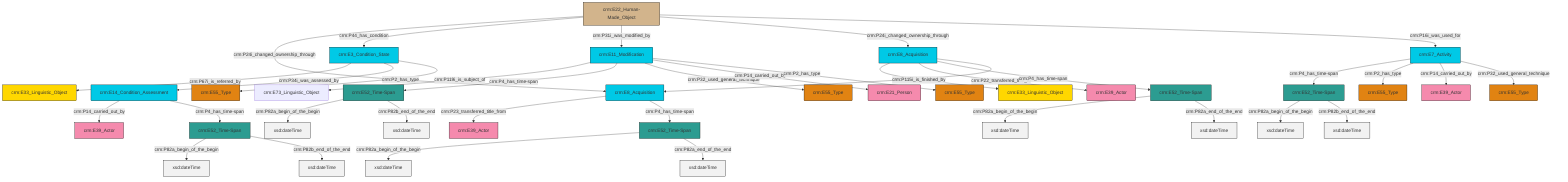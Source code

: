 graph TD
classDef Literal fill:#f2f2f2,stroke:#000000;
classDef CRM_Entity fill:#FFFFFF,stroke:#000000;
classDef Temporal_Entity fill:#00C9E6, stroke:#000000;
classDef Type fill:#E18312, stroke:#000000;
classDef Time-Span fill:#2C9C91, stroke:#000000;
classDef Appellation fill:#FFEB7F, stroke:#000000;
classDef Place fill:#008836, stroke:#000000;
classDef Persistent_Item fill:#B266B2, stroke:#000000;
classDef Conceptual_Object fill:#FFD700, stroke:#000000;
classDef Physical_Thing fill:#D2B48C, stroke:#000000;
classDef Actor fill:#f58aad, stroke:#000000;
classDef PC_Classes fill:#4ce600, stroke:#000000;
classDef Multi fill:#cccccc,stroke:#000000;

0["crm:E11_Modification"]:::Temporal_Entity -->|crm:P119i_is_subject_of| 1["crm:E73_Linguistic_Object"]:::Default
2["crm:E8_Acquisition"]:::Temporal_Entity -->|crm:P129i_is_subject_of| 3["crm:E33_Linguistic_Object"]:::Conceptual_Object
0["crm:E11_Modification"]:::Temporal_Entity -->|crm:P4_has_time-span| 4["crm:E52_Time-Span"]:::Time-Span
5["crm:E3_Condition_State"]:::Temporal_Entity -->|crm:P67i_is_referred_by| 6["crm:E33_Linguistic_Object"]:::Conceptual_Object
7["crm:E14_Condition_Assessment"]:::Temporal_Entity -->|crm:P14_carried_out_by| 8["crm:E39_Actor"]:::Actor
9["crm:E52_Time-Span"]:::Time-Span -->|crm:P82a_begin_of_the_begin| 10[xsd:dateTime]:::Literal
12["crm:E22_Human-Made_Object"]:::Physical_Thing -->|crm:P24i_changed_ownership_through| 13["crm:E8_Acquisition"]:::Temporal_Entity
17["crm:E7_Activity"]:::Temporal_Entity -->|crm:P4_has_time-span| 18["crm:E52_Time-Span"]:::Time-Span
0["crm:E11_Modification"]:::Temporal_Entity -->|crm:P32_used_general_technique| 23["crm:E55_Type"]:::Type
24["crm:E52_Time-Span"]:::Time-Span -->|crm:P82a_begin_of_the_begin| 25[xsd:dateTime]:::Literal
21["crm:E52_Time-Span"]:::Time-Span -->|crm:P82a_begin_of_the_begin| 27[xsd:dateTime]:::Literal
5["crm:E3_Condition_State"]:::Temporal_Entity -->|crm:P34i_was_assessed_by| 7["crm:E14_Condition_Assessment"]:::Temporal_Entity
9["crm:E52_Time-Span"]:::Time-Span -->|crm:P82b_end_of_the_end| 28[xsd:dateTime]:::Literal
18["crm:E52_Time-Span"]:::Time-Span -->|crm:P82a_begin_of_the_begin| 30[xsd:dateTime]:::Literal
4["crm:E52_Time-Span"]:::Time-Span -->|crm:P82a_begin_of_the_begin| 31[xsd:dateTime]:::Literal
12["crm:E22_Human-Made_Object"]:::Physical_Thing -->|crm:P44_has_condition| 5["crm:E3_Condition_State"]:::Temporal_Entity
13["crm:E8_Acquisition"]:::Temporal_Entity -->|crm:P23_transferred_title_from| 32["crm:E39_Actor"]:::Actor
2["crm:E8_Acquisition"]:::Temporal_Entity -->|crm:P22_transferred_title_to| 36["crm:E39_Actor"]:::Actor
17["crm:E7_Activity"]:::Temporal_Entity -->|crm:P2_has_type| 39["crm:E55_Type"]:::Type
12["crm:E22_Human-Made_Object"]:::Physical_Thing -->|crm:P31i_was_modified_by| 0["crm:E11_Modification"]:::Temporal_Entity
2["crm:E8_Acquisition"]:::Temporal_Entity -->|crm:P4_has_time-span| 24["crm:E52_Time-Span"]:::Time-Span
0["crm:E11_Modification"]:::Temporal_Entity -->|crm:P14_carried_out_by| 14["crm:E21_Person"]:::Actor
5["crm:E3_Condition_State"]:::Temporal_Entity -->|crm:P2_has_type| 19["crm:E55_Type"]:::Type
7["crm:E14_Condition_Assessment"]:::Temporal_Entity -->|crm:P4_has_time-span| 9["crm:E52_Time-Span"]:::Time-Span
17["crm:E7_Activity"]:::Temporal_Entity -->|crm:P14_carried_out_by| 42["crm:E39_Actor"]:::Actor
13["crm:E8_Acquisition"]:::Temporal_Entity -->|crm:P4_has_time-span| 21["crm:E52_Time-Span"]:::Time-Span
2["crm:E8_Acquisition"]:::Temporal_Entity -->|crm:P115i_is_finished_by| 13["crm:E8_Acquisition"]:::Temporal_Entity
17["crm:E7_Activity"]:::Temporal_Entity -->|crm:P32_used_general_technique| 34["crm:E55_Type"]:::Type
12["crm:E22_Human-Made_Object"]:::Physical_Thing -->|crm:P24i_changed_ownership_through| 2["crm:E8_Acquisition"]:::Temporal_Entity
4["crm:E52_Time-Span"]:::Time-Span -->|crm:P82b_end_of_the_end| 51[xsd:dateTime]:::Literal
12["crm:E22_Human-Made_Object"]:::Physical_Thing -->|crm:P16i_was_used_for| 17["crm:E7_Activity"]:::Temporal_Entity
18["crm:E52_Time-Span"]:::Time-Span -->|crm:P82b_end_of_the_end| 57[xsd:dateTime]:::Literal
0["crm:E11_Modification"]:::Temporal_Entity -->|crm:P2_has_type| 45["crm:E55_Type"]:::Type
21["crm:E52_Time-Span"]:::Time-Span -->|crm:P82a_end_of_the_end| 58[xsd:dateTime]:::Literal
24["crm:E52_Time-Span"]:::Time-Span -->|crm:P82a_end_of_the_end| 59[xsd:dateTime]:::Literal